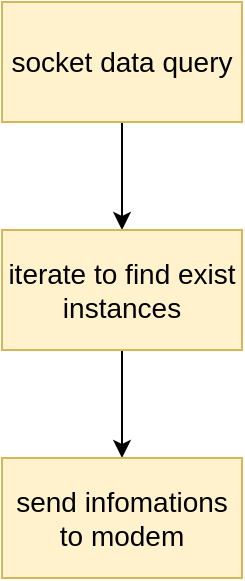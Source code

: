 <mxfile version="22.1.0" type="device">
  <diagram name="第 1 页" id="f1-srH1gnxxCvzGWOZI_">
    <mxGraphModel dx="954" dy="602" grid="0" gridSize="10" guides="1" tooltips="1" connect="1" arrows="1" fold="1" page="0" pageScale="1" pageWidth="827" pageHeight="1169" math="0" shadow="0">
      <root>
        <mxCell id="0" />
        <mxCell id="1" parent="0" />
        <mxCell id="TyBoefD37l7cN3BFOKy8-5" style="edgeStyle=orthogonalEdgeStyle;rounded=0;orthogonalLoop=1;jettySize=auto;html=1;" edge="1" parent="1" source="TyBoefD37l7cN3BFOKy8-2" target="TyBoefD37l7cN3BFOKy8-3">
          <mxGeometry relative="1" as="geometry" />
        </mxCell>
        <mxCell id="TyBoefD37l7cN3BFOKy8-2" value="&lt;font style=&quot;font-size: 14px;&quot;&gt;socket data query&lt;/font&gt;" style="rounded=0;whiteSpace=wrap;html=1;fillColor=#fff2cc;strokeColor=#d6b656;" vertex="1" parent="1">
          <mxGeometry x="235" y="138" width="120" height="60" as="geometry" />
        </mxCell>
        <mxCell id="TyBoefD37l7cN3BFOKy8-6" style="edgeStyle=orthogonalEdgeStyle;rounded=0;orthogonalLoop=1;jettySize=auto;html=1;" edge="1" parent="1" source="TyBoefD37l7cN3BFOKy8-3" target="TyBoefD37l7cN3BFOKy8-4">
          <mxGeometry relative="1" as="geometry" />
        </mxCell>
        <mxCell id="TyBoefD37l7cN3BFOKy8-3" value="&lt;font style=&quot;font-size: 14px;&quot;&gt;iterate to find exist instances&lt;/font&gt;" style="rounded=0;whiteSpace=wrap;html=1;fillColor=#fff2cc;strokeColor=#d6b656;" vertex="1" parent="1">
          <mxGeometry x="235" y="252" width="120" height="60" as="geometry" />
        </mxCell>
        <mxCell id="TyBoefD37l7cN3BFOKy8-4" value="&lt;font style=&quot;font-size: 14px;&quot;&gt;send infomations to modem&lt;/font&gt;" style="rounded=0;whiteSpace=wrap;html=1;fillColor=#fff2cc;strokeColor=#d6b656;" vertex="1" parent="1">
          <mxGeometry x="235" y="366" width="120" height="60" as="geometry" />
        </mxCell>
      </root>
    </mxGraphModel>
  </diagram>
</mxfile>
